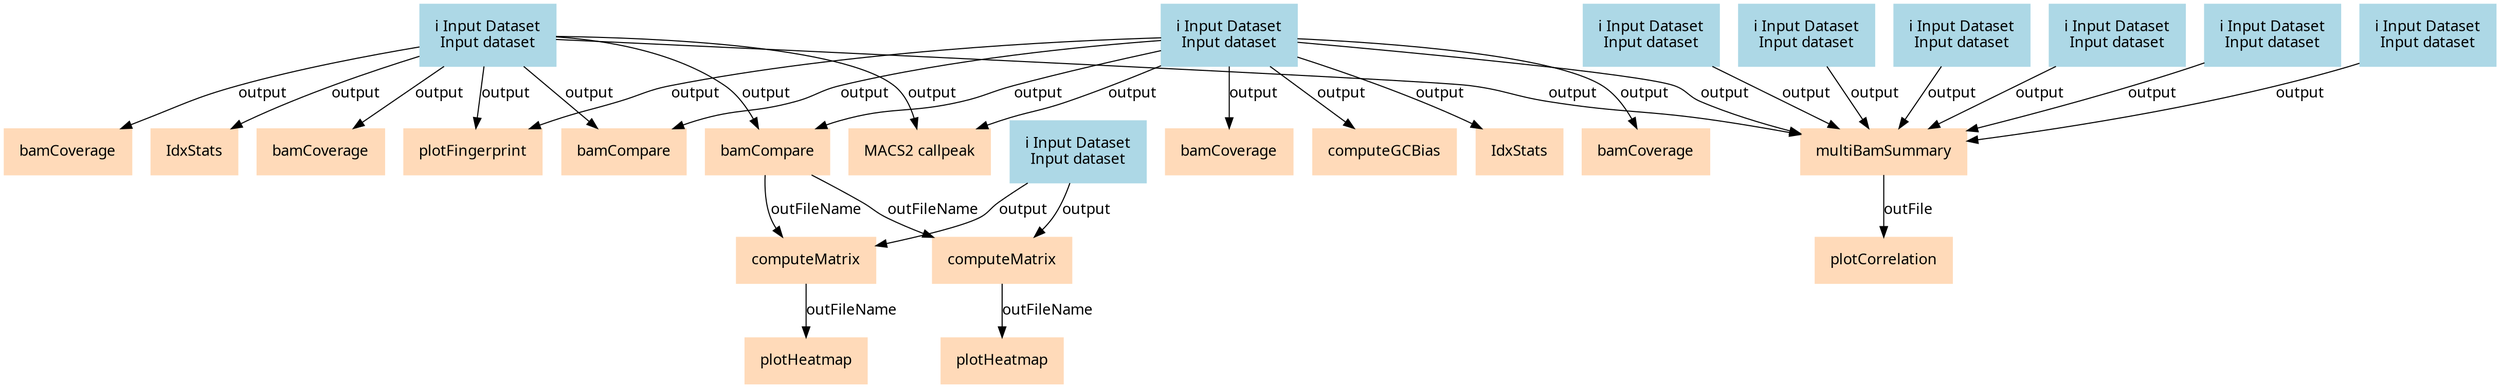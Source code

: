 digraph main {
  node [fontname="Atkinson Hyperlegible", shape=box, color=white,style=filled,color=peachpuff,margin="0.2,0.2"];
  edge [fontname="Atkinson Hyperlegible"];
  0[color=lightblue,label="ℹ️ Input Dataset\nInput dataset"]
  1[color=lightblue,label="ℹ️ Input Dataset\nInput dataset"]
  2[color=lightblue,label="ℹ️ Input Dataset\nInput dataset"]
  3[color=lightblue,label="ℹ️ Input Dataset\nInput dataset"]
  4[color=lightblue,label="ℹ️ Input Dataset\nInput dataset"]
  5[color=lightblue,label="ℹ️ Input Dataset\nInput dataset"]
  6[color=lightblue,label="ℹ️ Input Dataset\nInput dataset"]
  7[color=lightblue,label="ℹ️ Input Dataset\nInput dataset"]
  8[color=lightblue,label="ℹ️ Input Dataset\nInput dataset"]
  9[label="IdxStats"]
  0 -> 9 [label="output"]
  10[label="bamCoverage"]
  0 -> 10 [label="output"]
  11[label="bamCoverage"]
  0 -> 11 [label="output"]
  12[label="plotFingerprint"]
  4 -> 12 [label="output"]
  0 -> 12 [label="output"]
  13[label="computeGCBias"]
  4 -> 13 [label="output"]
  14[label="IdxStats"]
  4 -> 14 [label="output"]
  15[label="bamCoverage"]
  4 -> 15 [label="output"]
  16[label="bamCoverage"]
  4 -> 16 [label="output"]
  17[label="bamCompare"]
  0 -> 17 [label="output"]
  4 -> 17 [label="output"]
  18[label="bamCompare"]
  0 -> 18 [label="output"]
  4 -> 18 [label="output"]
  19[label="MACS2 callpeak"]
  4 -> 19 [label="output"]
  0 -> 19 [label="output"]
  20[label="multiBamSummary"]
  7 -> 20 [label="output"]
  6 -> 20 [label="output"]
  5 -> 20 [label="output"]
  4 -> 20 [label="output"]
  3 -> 20 [label="output"]
  2 -> 20 [label="output"]
  1 -> 20 [label="output"]
  0 -> 20 [label="output"]
  21[label="computeMatrix"]
  18 -> 21 [label="outFileName"]
  8 -> 21 [label="output"]
  22[label="computeMatrix"]
  18 -> 22 [label="outFileName"]
  8 -> 22 [label="output"]
  23[label="plotCorrelation"]
  20 -> 23 [label="outFile"]
  24[label="plotHeatmap"]
  21 -> 24 [label="outFileName"]
  25[label="plotHeatmap"]
  22 -> 25 [label="outFileName"]
}